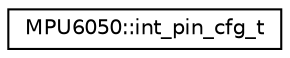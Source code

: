 digraph "Graphical Class Hierarchy"
{
  edge [fontname="Helvetica",fontsize="10",labelfontname="Helvetica",labelfontsize="10"];
  node [fontname="Helvetica",fontsize="10",shape=record];
  rankdir="LR";
  Node1 [label="MPU6050::int_pin_cfg_t",height=0.2,width=0.4,color="black", fillcolor="white", style="filled",URL="$dd/dde/unionMPU6050_1_1int__pin__cfg__t.html"];
}
